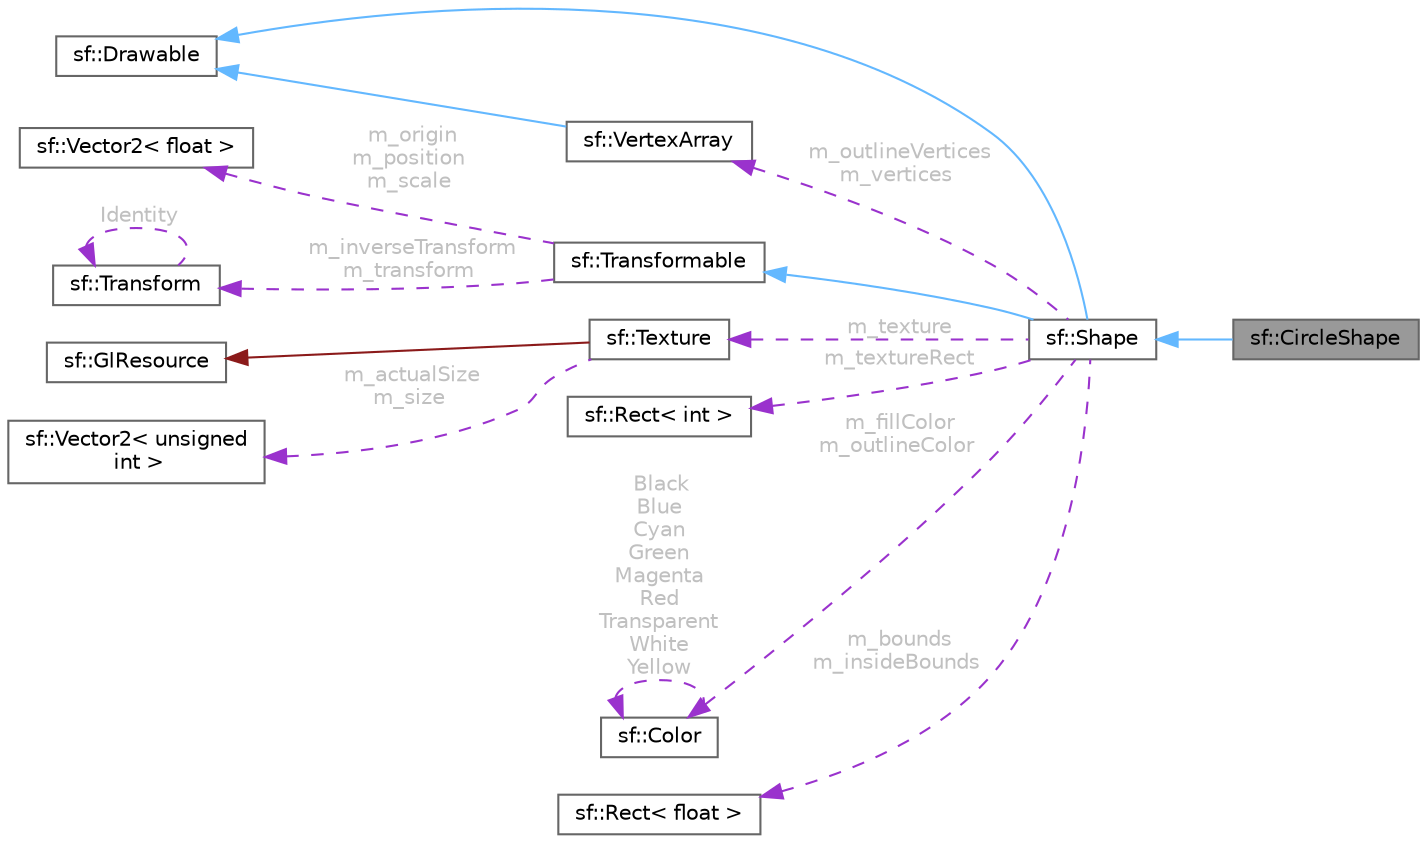 digraph "sf::CircleShape"
{
 // INTERACTIVE_SVG=YES
 // LATEX_PDF_SIZE
  bgcolor="transparent";
  edge [fontname=Helvetica,fontsize=10,labelfontname=Helvetica,labelfontsize=10];
  node [fontname=Helvetica,fontsize=10,shape=box,height=0.2,width=0.4];
  rankdir="LR";
  Node1 [id="Node000001",label="sf::CircleShape",height=0.2,width=0.4,color="gray40", fillcolor="grey60", style="filled", fontcolor="black",tooltip="Specialized shape representing a circle."];
  Node2 -> Node1 [id="edge1_Node000001_Node000002",dir="back",color="steelblue1",style="solid",tooltip=" "];
  Node2 [id="Node000002",label="sf::Shape",height=0.2,width=0.4,color="gray40", fillcolor="white", style="filled",URL="$a01773.html",tooltip="Base class for textured shapes with outline."];
  Node3 -> Node2 [id="edge2_Node000002_Node000003",dir="back",color="steelblue1",style="solid",tooltip=" "];
  Node3 [id="Node000003",label="sf::Drawable",height=0.2,width=0.4,color="gray40", fillcolor="white", style="filled",URL="$a01693.html",tooltip="Abstract base class for objects that can be drawn to a render target."];
  Node4 -> Node2 [id="edge3_Node000002_Node000004",dir="back",color="steelblue1",style="solid",tooltip=" "];
  Node4 [id="Node000004",label="sf::Transformable",height=0.2,width=0.4,color="gray40", fillcolor="white", style="filled",URL="$a01793.html",tooltip="Decomposed transform defined by a position, a rotation and a scale."];
  Node5 -> Node4 [id="edge4_Node000004_Node000005",dir="back",color="darkorchid3",style="dashed",tooltip=" ",label=" m_origin\nm_position\nm_scale",fontcolor="grey" ];
  Node5 [id="Node000005",label="sf::Vector2\< float \>",height=0.2,width=0.4,color="gray40", fillcolor="white", style="filled",URL="$a01953.html",tooltip=" "];
  Node6 -> Node4 [id="edge5_Node000004_Node000006",dir="back",color="darkorchid3",style="dashed",tooltip=" ",label=" m_inverseTransform\nm_transform",fontcolor="grey" ];
  Node6 [id="Node000006",label="sf::Transform",height=0.2,width=0.4,color="gray40", fillcolor="white", style="filled",URL="$a01789.html",tooltip="Define a 3x3 transform matrix."];
  Node6 -> Node6 [id="edge6_Node000006_Node000006",dir="back",color="darkorchid3",style="dashed",tooltip=" ",label=" Identity",fontcolor="grey" ];
  Node7 -> Node2 [id="edge7_Node000002_Node000007",dir="back",color="darkorchid3",style="dashed",tooltip=" ",label=" m_texture",fontcolor="grey" ];
  Node7 [id="Node000007",label="sf::Texture",height=0.2,width=0.4,color="gray40", fillcolor="white", style="filled",URL="$a01785.html",tooltip="Image living on the graphics card that can be used for drawing."];
  Node8 -> Node7 [id="edge8_Node000007_Node000008",dir="back",color="firebrick4",style="solid",tooltip=" "];
  Node8 [id="Node000008",label="sf::GlResource",height=0.2,width=0.4,color="gray40", fillcolor="white", style="filled",URL="$a02033.html",tooltip="Base class for classes that require an OpenGL context."];
  Node9 -> Node7 [id="edge9_Node000007_Node000009",dir="back",color="darkorchid3",style="dashed",tooltip=" ",label=" m_actualSize\nm_size",fontcolor="grey" ];
  Node9 [id="Node000009",label="sf::Vector2\< unsigned\l int \>",height=0.2,width=0.4,color="gray40", fillcolor="white", style="filled",URL="$a01953.html",tooltip=" "];
  Node10 -> Node2 [id="edge10_Node000002_Node000010",dir="back",color="darkorchid3",style="dashed",tooltip=" ",label=" m_textureRect",fontcolor="grey" ];
  Node10 [id="Node000010",label="sf::Rect\< int \>",height=0.2,width=0.4,color="gray40", fillcolor="white", style="filled",URL="$a01737.html",tooltip=" "];
  Node11 -> Node2 [id="edge11_Node000002_Node000011",dir="back",color="darkorchid3",style="dashed",tooltip=" ",label=" m_fillColor\nm_outlineColor",fontcolor="grey" ];
  Node11 [id="Node000011",label="sf::Color",height=0.2,width=0.4,color="gray40", fillcolor="white", style="filled",URL="$a01685.html",tooltip="Utility class for manipulating RGBA colors."];
  Node11 -> Node11 [id="edge12_Node000011_Node000011",dir="back",color="darkorchid3",style="dashed",tooltip=" ",label=" Black\nBlue\nCyan\nGreen\nMagenta\nRed\nTransparent\nWhite\nYellow",fontcolor="grey" ];
  Node12 -> Node2 [id="edge13_Node000002_Node000012",dir="back",color="darkorchid3",style="dashed",tooltip=" ",label=" m_outlineVertices\nm_vertices",fontcolor="grey" ];
  Node12 [id="Node000012",label="sf::VertexArray",height=0.2,width=0.4,color="gray40", fillcolor="white", style="filled",URL="$a01801.html",tooltip="Define a set of one or more 2D primitives."];
  Node3 -> Node12 [id="edge14_Node000012_Node000003",dir="back",color="steelblue1",style="solid",tooltip=" "];
  Node13 -> Node2 [id="edge15_Node000002_Node000013",dir="back",color="darkorchid3",style="dashed",tooltip=" ",label=" m_bounds\nm_insideBounds",fontcolor="grey" ];
  Node13 [id="Node000013",label="sf::Rect\< float \>",height=0.2,width=0.4,color="gray40", fillcolor="white", style="filled",URL="$a01737.html",tooltip=" "];
}
